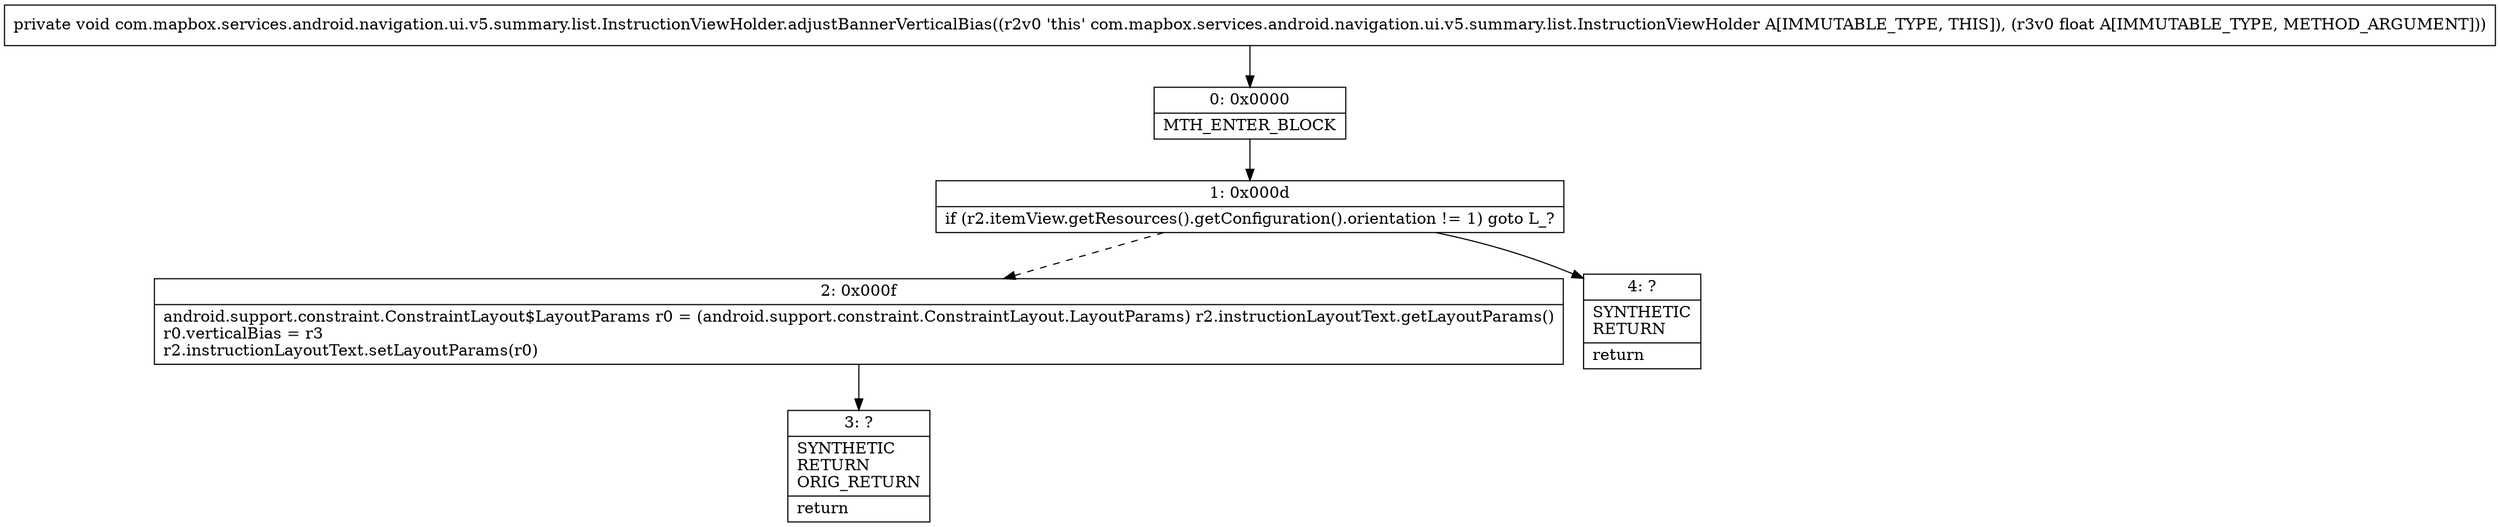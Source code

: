 digraph "CFG forcom.mapbox.services.android.navigation.ui.v5.summary.list.InstructionViewHolder.adjustBannerVerticalBias(F)V" {
Node_0 [shape=record,label="{0\:\ 0x0000|MTH_ENTER_BLOCK\l}"];
Node_1 [shape=record,label="{1\:\ 0x000d|if (r2.itemView.getResources().getConfiguration().orientation != 1) goto L_?\l}"];
Node_2 [shape=record,label="{2\:\ 0x000f|android.support.constraint.ConstraintLayout$LayoutParams r0 = (android.support.constraint.ConstraintLayout.LayoutParams) r2.instructionLayoutText.getLayoutParams()\lr0.verticalBias = r3\lr2.instructionLayoutText.setLayoutParams(r0)\l}"];
Node_3 [shape=record,label="{3\:\ ?|SYNTHETIC\lRETURN\lORIG_RETURN\l|return\l}"];
Node_4 [shape=record,label="{4\:\ ?|SYNTHETIC\lRETURN\l|return\l}"];
MethodNode[shape=record,label="{private void com.mapbox.services.android.navigation.ui.v5.summary.list.InstructionViewHolder.adjustBannerVerticalBias((r2v0 'this' com.mapbox.services.android.navigation.ui.v5.summary.list.InstructionViewHolder A[IMMUTABLE_TYPE, THIS]), (r3v0 float A[IMMUTABLE_TYPE, METHOD_ARGUMENT])) }"];
MethodNode -> Node_0;
Node_0 -> Node_1;
Node_1 -> Node_2[style=dashed];
Node_1 -> Node_4;
Node_2 -> Node_3;
}

